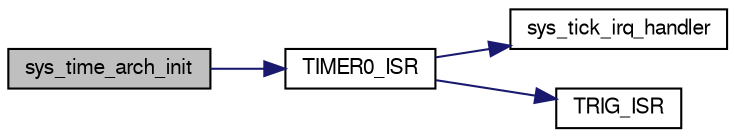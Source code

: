digraph "sys_time_arch_init"
{
  edge [fontname="FreeSans",fontsize="10",labelfontname="FreeSans",labelfontsize="10"];
  node [fontname="FreeSans",fontsize="10",shape=record];
  rankdir="LR";
  Node1 [label="sys_time_arch_init",height=0.2,width=0.4,color="black", fillcolor="grey75", style="filled", fontcolor="black"];
  Node1 -> Node2 [color="midnightblue",fontsize="10",style="solid",fontname="FreeSans"];
  Node2 [label="TIMER0_ISR",height=0.2,width=0.4,color="black", fillcolor="white", style="filled",URL="$lpc21_2mcu__periph_2sys__time__arch_8c.html#ae189f8759d6fc0d0ea13267459b1f2ad"];
  Node2 -> Node3 [color="midnightblue",fontsize="10",style="solid",fontname="FreeSans"];
  Node3 [label="sys_tick_irq_handler",height=0.2,width=0.4,color="black", fillcolor="white", style="filled",URL="$lpc21_2mcu__periph_2sys__time__arch_8c.html#a50143082e3718f274e86ae7e5d4e86cf"];
  Node2 -> Node4 [color="midnightblue",fontsize="10",style="solid",fontname="FreeSans"];
  Node4 [label="TRIG_ISR",height=0.2,width=0.4,color="black", fillcolor="white", style="filled",URL="$lpc21_2modules_2core_2trigger__ext__hw_8c.html#ad7ca2e350f249bba99a8a506cf5892c4"];
}
